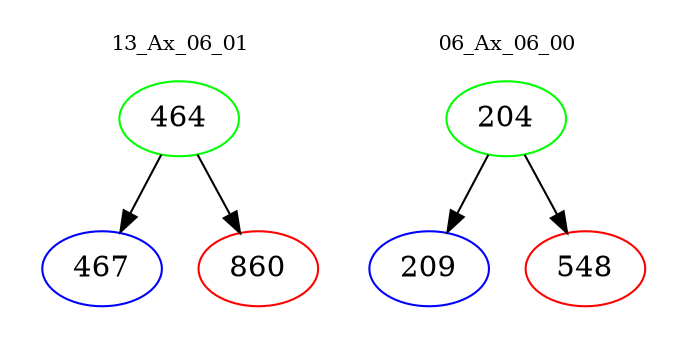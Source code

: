 digraph{
subgraph cluster_0 {
color = white
label = "13_Ax_06_01";
fontsize=10;
T0_464 [label="464", color="green"]
T0_464 -> T0_467 [color="black"]
T0_467 [label="467", color="blue"]
T0_464 -> T0_860 [color="black"]
T0_860 [label="860", color="red"]
}
subgraph cluster_1 {
color = white
label = "06_Ax_06_00";
fontsize=10;
T1_204 [label="204", color="green"]
T1_204 -> T1_209 [color="black"]
T1_209 [label="209", color="blue"]
T1_204 -> T1_548 [color="black"]
T1_548 [label="548", color="red"]
}
}

